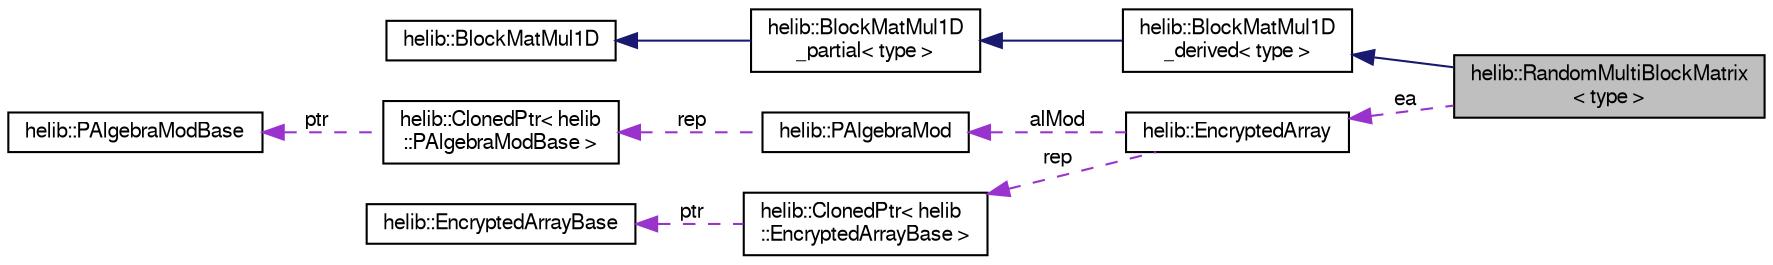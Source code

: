 digraph "helib::RandomMultiBlockMatrix&lt; type &gt;"
{
  edge [fontname="FreeSans",fontsize="10",labelfontname="FreeSans",labelfontsize="10"];
  node [fontname="FreeSans",fontsize="10",shape=record];
  rankdir="LR";
  Node4 [label="helib::RandomMultiBlockMatrix\l\< type \>",height=0.2,width=0.4,color="black", fillcolor="grey75", style="filled", fontcolor="black"];
  Node5 -> Node4 [dir="back",color="midnightblue",fontsize="10",style="solid"];
  Node5 [label="helib::BlockMatMul1D\l_derived\< type \>",height=0.2,width=0.4,color="black", fillcolor="white", style="filled",URL="$classhelib_1_1_block_mat_mul1_d__derived.html"];
  Node6 -> Node5 [dir="back",color="midnightblue",fontsize="10",style="solid"];
  Node6 [label="helib::BlockMatMul1D\l_partial\< type \>",height=0.2,width=0.4,color="black", fillcolor="white", style="filled",URL="$classhelib_1_1_block_mat_mul1_d__partial.html"];
  Node7 -> Node6 [dir="back",color="midnightblue",fontsize="10",style="solid"];
  Node7 [label="helib::BlockMatMul1D",height=0.2,width=0.4,color="black", fillcolor="white", style="filled",URL="$classhelib_1_1_block_mat_mul1_d.html"];
  Node8 -> Node4 [dir="back",color="darkorchid3",fontsize="10",style="dashed",label=" ea" ];
  Node8 [label="helib::EncryptedArray",height=0.2,width=0.4,color="black", fillcolor="white", style="filled",URL="$classhelib_1_1_encrypted_array.html",tooltip="A simple wrapper for a smart pointer to an EncryptedArrayBase. This is the interface that higher-leve..."];
  Node9 -> Node8 [dir="back",color="darkorchid3",fontsize="10",style="dashed",label=" alMod" ];
  Node9 [label="helib::PAlgebraMod",height=0.2,width=0.4,color="black", fillcolor="white", style="filled",URL="$classhelib_1_1_p_algebra_mod.html",tooltip="The structure of Z[X]/(Phi_m(X), p) "];
  Node10 -> Node9 [dir="back",color="darkorchid3",fontsize="10",style="dashed",label=" rep" ];
  Node10 [label="helib::ClonedPtr\< helib\l::PAlgebraModBase \>",height=0.2,width=0.4,color="black", fillcolor="white", style="filled",URL="$classhelib_1_1_cloned_ptr.html"];
  Node11 -> Node10 [dir="back",color="darkorchid3",fontsize="10",style="dashed",label=" ptr" ];
  Node11 [label="helib::PAlgebraModBase",height=0.2,width=0.4,color="black", fillcolor="white", style="filled",URL="$classhelib_1_1_p_algebra_mod_base.html",tooltip="Virtual base class for PAlgebraMod. "];
  Node12 -> Node8 [dir="back",color="darkorchid3",fontsize="10",style="dashed",label=" rep" ];
  Node12 [label="helib::ClonedPtr\< helib\l::EncryptedArrayBase \>",height=0.2,width=0.4,color="black", fillcolor="white", style="filled",URL="$classhelib_1_1_cloned_ptr.html"];
  Node13 -> Node12 [dir="back",color="darkorchid3",fontsize="10",style="dashed",label=" ptr" ];
  Node13 [label="helib::EncryptedArrayBase",height=0.2,width=0.4,color="black", fillcolor="white", style="filled",URL="$classhelib_1_1_encrypted_array_base.html",tooltip="virtual class for data-movement operations on arrays of slots "];
}

